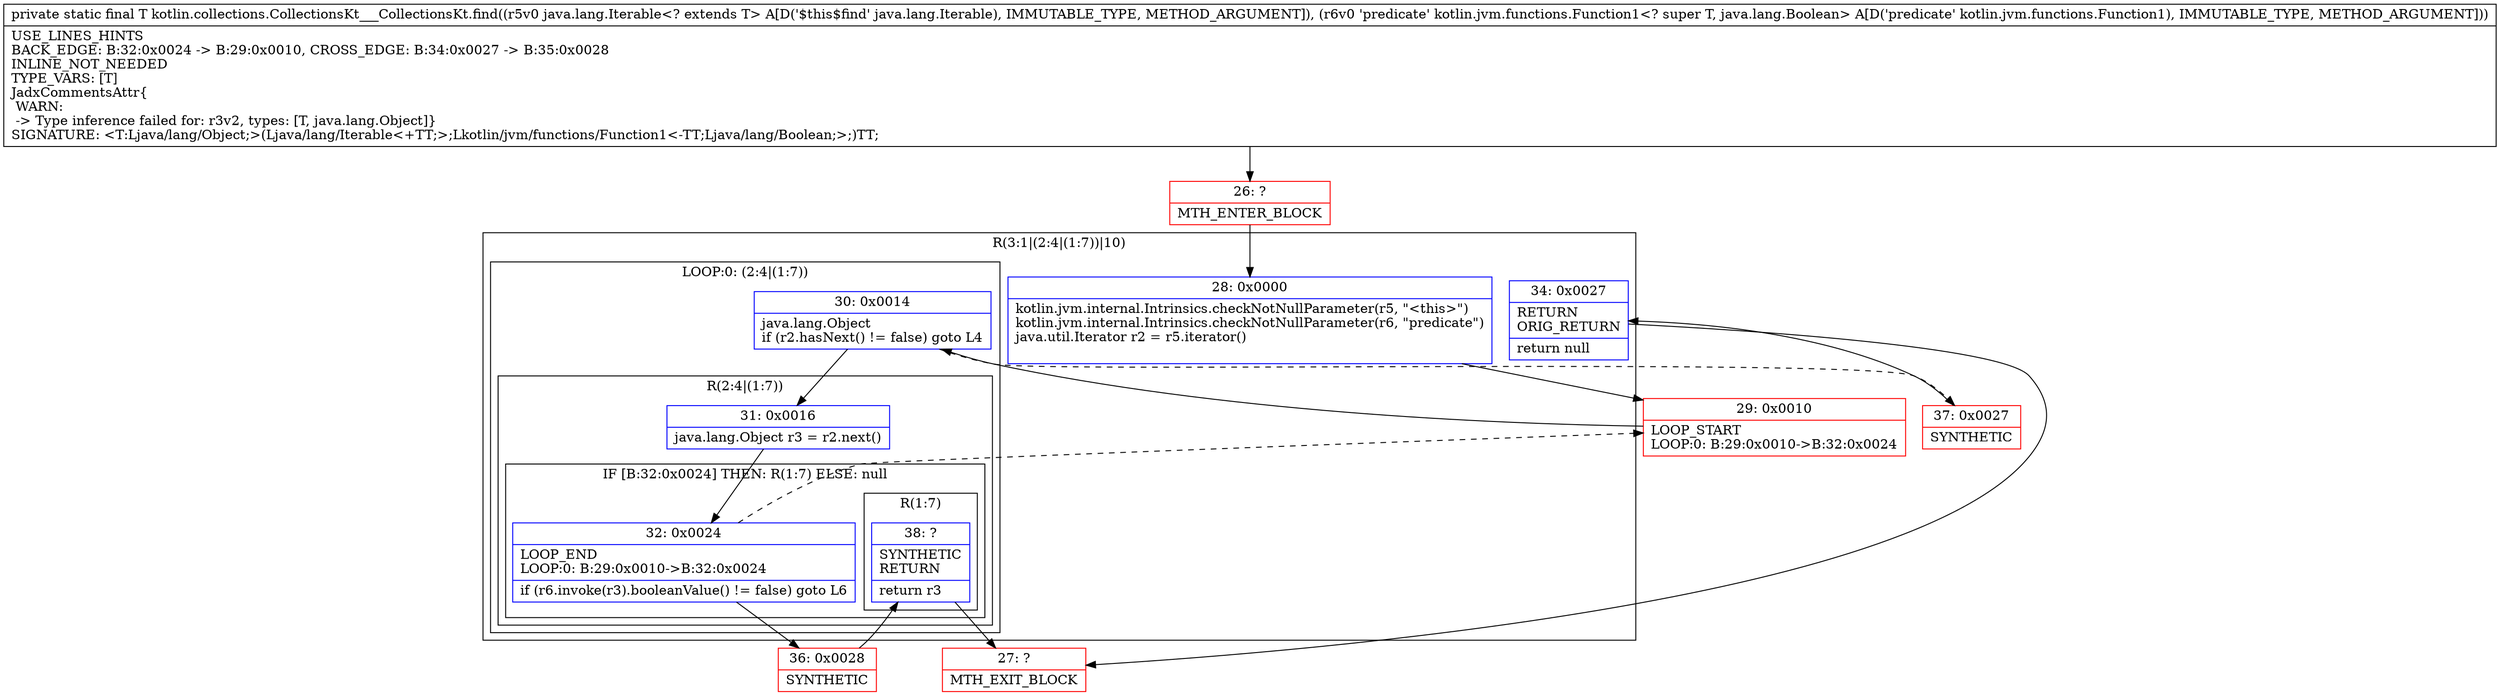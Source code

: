digraph "CFG forkotlin.collections.CollectionsKt___CollectionsKt.find(Ljava\/lang\/Iterable;Lkotlin\/jvm\/functions\/Function1;)Ljava\/lang\/Object;" {
subgraph cluster_Region_694063078 {
label = "R(3:1|(2:4|(1:7))|10)";
node [shape=record,color=blue];
Node_28 [shape=record,label="{28\:\ 0x0000|kotlin.jvm.internal.Intrinsics.checkNotNullParameter(r5, \"\<this\>\")\lkotlin.jvm.internal.Intrinsics.checkNotNullParameter(r6, \"predicate\")\ljava.util.Iterator r2 = r5.iterator()\l\l}"];
subgraph cluster_LoopRegion_1545475203 {
label = "LOOP:0: (2:4|(1:7))";
node [shape=record,color=blue];
Node_30 [shape=record,label="{30\:\ 0x0014|java.lang.Object \lif (r2.hasNext() != false) goto L4\l}"];
subgraph cluster_Region_1564149015 {
label = "R(2:4|(1:7))";
node [shape=record,color=blue];
Node_31 [shape=record,label="{31\:\ 0x0016|java.lang.Object r3 = r2.next()\l}"];
subgraph cluster_IfRegion_1855963212 {
label = "IF [B:32:0x0024] THEN: R(1:7) ELSE: null";
node [shape=record,color=blue];
Node_32 [shape=record,label="{32\:\ 0x0024|LOOP_END\lLOOP:0: B:29:0x0010\-\>B:32:0x0024\l|if (r6.invoke(r3).booleanValue() != false) goto L6\l}"];
subgraph cluster_Region_870532038 {
label = "R(1:7)";
node [shape=record,color=blue];
Node_38 [shape=record,label="{38\:\ ?|SYNTHETIC\lRETURN\l|return r3\l}"];
}
}
}
}
Node_34 [shape=record,label="{34\:\ 0x0027|RETURN\lORIG_RETURN\l|return null\l}"];
}
Node_26 [shape=record,color=red,label="{26\:\ ?|MTH_ENTER_BLOCK\l}"];
Node_29 [shape=record,color=red,label="{29\:\ 0x0010|LOOP_START\lLOOP:0: B:29:0x0010\-\>B:32:0x0024\l}"];
Node_36 [shape=record,color=red,label="{36\:\ 0x0028|SYNTHETIC\l}"];
Node_27 [shape=record,color=red,label="{27\:\ ?|MTH_EXIT_BLOCK\l}"];
Node_37 [shape=record,color=red,label="{37\:\ 0x0027|SYNTHETIC\l}"];
MethodNode[shape=record,label="{private static final T kotlin.collections.CollectionsKt___CollectionsKt.find((r5v0 java.lang.Iterable\<? extends T\> A[D('$this$find' java.lang.Iterable), IMMUTABLE_TYPE, METHOD_ARGUMENT]), (r6v0 'predicate' kotlin.jvm.functions.Function1\<? super T, java.lang.Boolean\> A[D('predicate' kotlin.jvm.functions.Function1), IMMUTABLE_TYPE, METHOD_ARGUMENT]))  | USE_LINES_HINTS\lBACK_EDGE: B:32:0x0024 \-\> B:29:0x0010, CROSS_EDGE: B:34:0x0027 \-\> B:35:0x0028\lINLINE_NOT_NEEDED\lTYPE_VARS: [T]\lJadxCommentsAttr\{\l WARN: \l \-\> Type inference failed for: r3v2, types: [T, java.lang.Object]\}\lSIGNATURE: \<T:Ljava\/lang\/Object;\>(Ljava\/lang\/Iterable\<+TT;\>;Lkotlin\/jvm\/functions\/Function1\<\-TT;Ljava\/lang\/Boolean;\>;)TT;\l}"];
MethodNode -> Node_26;Node_28 -> Node_29;
Node_30 -> Node_31;
Node_30 -> Node_37[style=dashed];
Node_31 -> Node_32;
Node_32 -> Node_29[style=dashed];
Node_32 -> Node_36;
Node_38 -> Node_27;
Node_34 -> Node_27;
Node_26 -> Node_28;
Node_29 -> Node_30;
Node_36 -> Node_38;
Node_37 -> Node_34;
}

